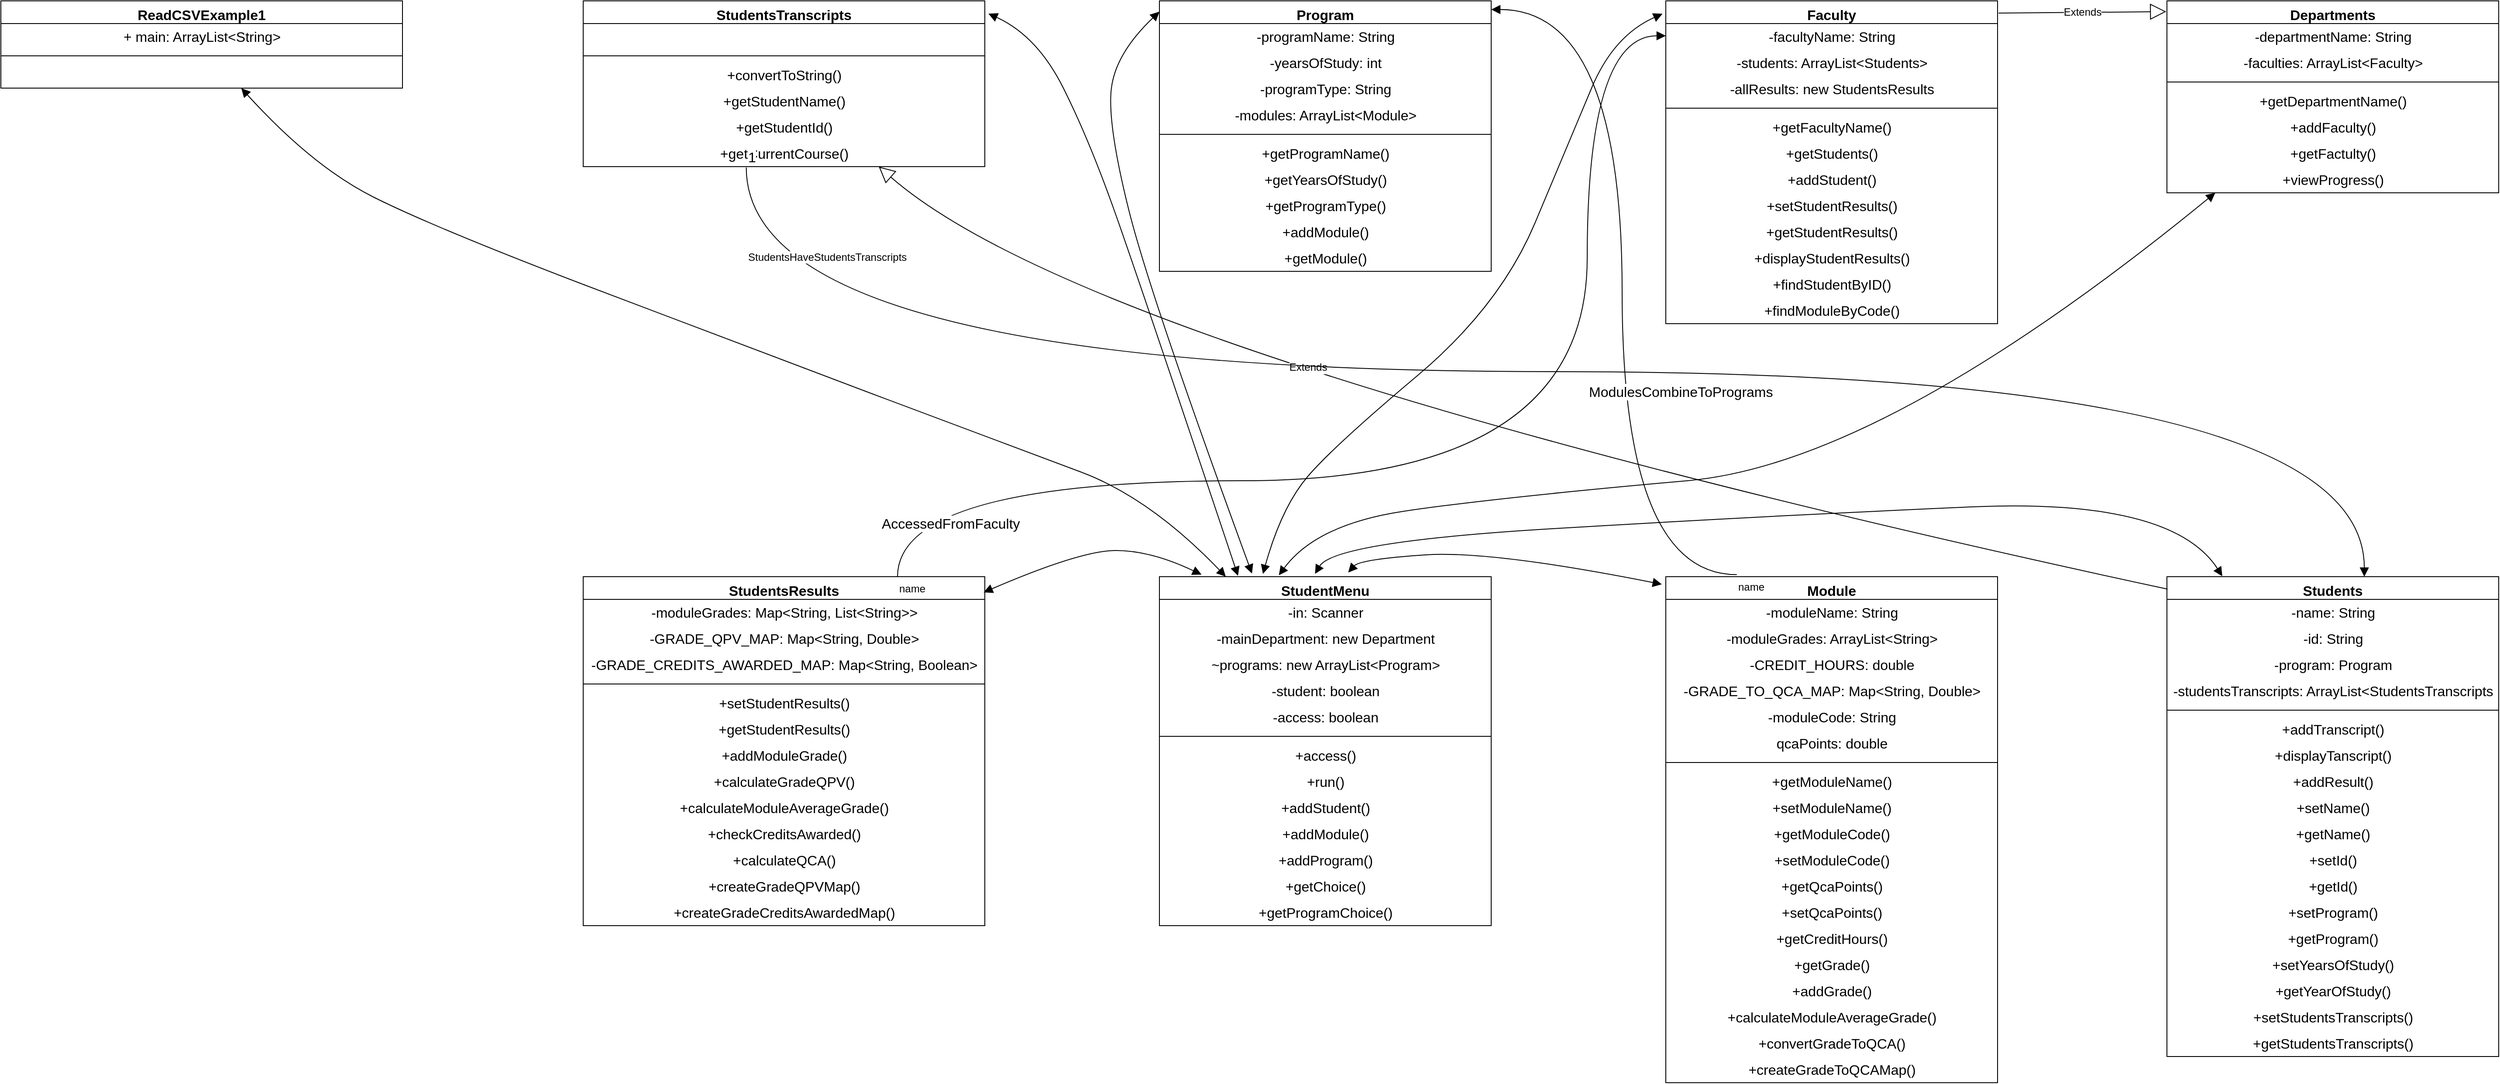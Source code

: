 <mxfile version="22.1.4" type="google">
  <diagram id="C5RBs43oDa-KdzZeNtuy" name="Page-1">
    <mxGraphModel grid="1" page="1" gridSize="10" guides="1" tooltips="1" connect="1" arrows="1" fold="1" pageScale="1" pageWidth="827" pageHeight="1169" math="0" shadow="0">
      <root>
        <mxCell id="WIyWlLk6GJQsqaUBKTNV-0" />
        <mxCell id="WIyWlLk6GJQsqaUBKTNV-1" parent="WIyWlLk6GJQsqaUBKTNV-0" />
        <mxCell id="qQzHSmO-j4dciJ9nCnh8-6" value="Students" style="swimlane;fontStyle=1;align=center;verticalAlign=top;childLayout=stackLayout;horizontal=1;startSize=26;horizontalStack=0;resizeParent=1;resizeParentMax=0;resizeLast=0;collapsible=1;marginBottom=0;whiteSpace=wrap;html=1;fontSize=16;" vertex="1" parent="WIyWlLk6GJQsqaUBKTNV-1">
          <mxGeometry x="414" y="720" width="380" height="550" as="geometry" />
        </mxCell>
        <mxCell id="qQzHSmO-j4dciJ9nCnh8-13" value="-name: String" style="text;html=1;align=center;verticalAlign=middle;resizable=0;points=[];autosize=1;strokeColor=none;fillColor=none;fontSize=16;" vertex="1" parent="qQzHSmO-j4dciJ9nCnh8-6">
          <mxGeometry y="26" width="380" height="30" as="geometry" />
        </mxCell>
        <mxCell id="qQzHSmO-j4dciJ9nCnh8-14" value="-id: String" style="text;html=1;align=center;verticalAlign=middle;resizable=0;points=[];autosize=1;strokeColor=none;fillColor=none;fontSize=16;" vertex="1" parent="qQzHSmO-j4dciJ9nCnh8-6">
          <mxGeometry y="56" width="380" height="30" as="geometry" />
        </mxCell>
        <mxCell id="qQzHSmO-j4dciJ9nCnh8-16" value="-program: Program" style="text;html=1;align=center;verticalAlign=middle;resizable=0;points=[];autosize=1;strokeColor=none;fillColor=none;fontSize=16;" vertex="1" parent="qQzHSmO-j4dciJ9nCnh8-6">
          <mxGeometry y="86" width="380" height="30" as="geometry" />
        </mxCell>
        <mxCell id="qQzHSmO-j4dciJ9nCnh8-15" value="-studentsTranscripts: ArrayList&amp;lt;StudentsTranscripts" style="text;html=1;align=center;verticalAlign=middle;resizable=0;points=[];autosize=1;strokeColor=none;fillColor=none;fontSize=16;" vertex="1" parent="qQzHSmO-j4dciJ9nCnh8-6">
          <mxGeometry y="116" width="380" height="30" as="geometry" />
        </mxCell>
        <mxCell id="qQzHSmO-j4dciJ9nCnh8-8" value="" style="line;strokeWidth=1;fillColor=none;align=left;verticalAlign=middle;spacingTop=-1;spacingLeft=3;spacingRight=3;rotatable=0;labelPosition=right;points=[];portConstraint=eastwest;strokeColor=inherit;fontSize=16;" vertex="1" parent="qQzHSmO-j4dciJ9nCnh8-6">
          <mxGeometry y="146" width="380" height="14" as="geometry" />
        </mxCell>
        <mxCell id="qQzHSmO-j4dciJ9nCnh8-122" value="+addTranscript()" style="text;html=1;align=center;verticalAlign=middle;resizable=0;points=[];autosize=1;strokeColor=none;fillColor=none;fontSize=16;" vertex="1" parent="qQzHSmO-j4dciJ9nCnh8-6">
          <mxGeometry y="160" width="380" height="30" as="geometry" />
        </mxCell>
        <mxCell id="qQzHSmO-j4dciJ9nCnh8-123" value="+displayTanscript()" style="text;html=1;align=center;verticalAlign=middle;resizable=0;points=[];autosize=1;strokeColor=none;fillColor=none;fontSize=16;" vertex="1" parent="qQzHSmO-j4dciJ9nCnh8-6">
          <mxGeometry y="190" width="380" height="30" as="geometry" />
        </mxCell>
        <mxCell id="qQzHSmO-j4dciJ9nCnh8-129" value="+addResult()" style="text;html=1;align=center;verticalAlign=middle;resizable=0;points=[];autosize=1;strokeColor=none;fillColor=none;fontSize=16;" vertex="1" parent="qQzHSmO-j4dciJ9nCnh8-6">
          <mxGeometry y="220" width="380" height="30" as="geometry" />
        </mxCell>
        <mxCell id="qQzHSmO-j4dciJ9nCnh8-128" value="+setName()" style="text;html=1;align=center;verticalAlign=middle;resizable=0;points=[];autosize=1;strokeColor=none;fillColor=none;fontSize=16;" vertex="1" parent="qQzHSmO-j4dciJ9nCnh8-6">
          <mxGeometry y="250" width="380" height="30" as="geometry" />
        </mxCell>
        <mxCell id="qQzHSmO-j4dciJ9nCnh8-131" value="+getName()" style="text;html=1;align=center;verticalAlign=middle;resizable=0;points=[];autosize=1;strokeColor=none;fillColor=none;fontSize=16;" vertex="1" parent="qQzHSmO-j4dciJ9nCnh8-6">
          <mxGeometry y="280" width="380" height="30" as="geometry" />
        </mxCell>
        <mxCell id="qQzHSmO-j4dciJ9nCnh8-130" value="+setId()" style="text;html=1;align=center;verticalAlign=middle;resizable=0;points=[];autosize=1;strokeColor=none;fillColor=none;fontSize=16;" vertex="1" parent="qQzHSmO-j4dciJ9nCnh8-6">
          <mxGeometry y="310" width="380" height="30" as="geometry" />
        </mxCell>
        <mxCell id="qQzHSmO-j4dciJ9nCnh8-124" value="+getId()" style="text;html=1;align=center;verticalAlign=middle;resizable=0;points=[];autosize=1;strokeColor=none;fillColor=none;fontSize=16;" vertex="1" parent="qQzHSmO-j4dciJ9nCnh8-6">
          <mxGeometry y="340" width="380" height="30" as="geometry" />
        </mxCell>
        <mxCell id="qQzHSmO-j4dciJ9nCnh8-125" value="+setProgram()" style="text;html=1;align=center;verticalAlign=middle;resizable=0;points=[];autosize=1;strokeColor=none;fillColor=none;fontSize=16;" vertex="1" parent="qQzHSmO-j4dciJ9nCnh8-6">
          <mxGeometry y="370" width="380" height="30" as="geometry" />
        </mxCell>
        <mxCell id="qQzHSmO-j4dciJ9nCnh8-127" value="+getProgram()" style="text;html=1;align=center;verticalAlign=middle;resizable=0;points=[];autosize=1;strokeColor=none;fillColor=none;fontSize=16;" vertex="1" parent="qQzHSmO-j4dciJ9nCnh8-6">
          <mxGeometry y="400" width="380" height="30" as="geometry" />
        </mxCell>
        <mxCell id="qQzHSmO-j4dciJ9nCnh8-126" value="+setYearsOfStudy()" style="text;html=1;align=center;verticalAlign=middle;resizable=0;points=[];autosize=1;strokeColor=none;fillColor=none;fontSize=16;" vertex="1" parent="qQzHSmO-j4dciJ9nCnh8-6">
          <mxGeometry y="430" width="380" height="30" as="geometry" />
        </mxCell>
        <mxCell id="qQzHSmO-j4dciJ9nCnh8-18" value="+getYearOfStudy()" style="text;html=1;align=center;verticalAlign=middle;resizable=0;points=[];autosize=1;strokeColor=none;fillColor=none;fontSize=16;" vertex="1" parent="qQzHSmO-j4dciJ9nCnh8-6">
          <mxGeometry y="460" width="380" height="30" as="geometry" />
        </mxCell>
        <mxCell id="qQzHSmO-j4dciJ9nCnh8-132" value="+setStudentsTranscripts()" style="text;html=1;align=center;verticalAlign=middle;resizable=0;points=[];autosize=1;strokeColor=none;fillColor=none;fontSize=16;" vertex="1" parent="qQzHSmO-j4dciJ9nCnh8-6">
          <mxGeometry y="490" width="380" height="30" as="geometry" />
        </mxCell>
        <mxCell id="qQzHSmO-j4dciJ9nCnh8-17" value="+getStudentsTranscripts()" style="text;html=1;align=center;verticalAlign=middle;resizable=0;points=[];autosize=1;strokeColor=none;fillColor=none;fontSize=16;" vertex="1" parent="qQzHSmO-j4dciJ9nCnh8-6">
          <mxGeometry y="520" width="380" height="30" as="geometry" />
        </mxCell>
        <mxCell id="qQzHSmO-j4dciJ9nCnh8-19" value="Departments" style="swimlane;fontStyle=1;align=center;verticalAlign=top;childLayout=stackLayout;horizontal=1;startSize=26;horizontalStack=0;resizeParent=1;resizeParentMax=0;resizeLast=0;collapsible=1;marginBottom=0;whiteSpace=wrap;html=1;fontSize=16;" vertex="1" parent="WIyWlLk6GJQsqaUBKTNV-1">
          <mxGeometry x="414" y="60" width="380" height="220" as="geometry" />
        </mxCell>
        <mxCell id="qQzHSmO-j4dciJ9nCnh8-20" value="-departmentName: String" style="text;html=1;align=center;verticalAlign=middle;resizable=0;points=[];autosize=1;strokeColor=none;fillColor=none;fontSize=16;" vertex="1" parent="qQzHSmO-j4dciJ9nCnh8-19">
          <mxGeometry y="26" width="380" height="30" as="geometry" />
        </mxCell>
        <mxCell id="qQzHSmO-j4dciJ9nCnh8-21" value="-faculties: ArrayList&amp;lt;Faculty&amp;gt;" style="text;html=1;align=center;verticalAlign=middle;resizable=0;points=[];autosize=1;strokeColor=none;fillColor=none;fontSize=16;" vertex="1" parent="qQzHSmO-j4dciJ9nCnh8-19">
          <mxGeometry y="56" width="380" height="30" as="geometry" />
        </mxCell>
        <mxCell id="qQzHSmO-j4dciJ9nCnh8-24" value="" style="line;strokeWidth=1;fillColor=none;align=left;verticalAlign=middle;spacingTop=-1;spacingLeft=3;spacingRight=3;rotatable=0;labelPosition=right;points=[];portConstraint=eastwest;strokeColor=inherit;fontSize=16;" vertex="1" parent="qQzHSmO-j4dciJ9nCnh8-19">
          <mxGeometry y="86" width="380" height="14" as="geometry" />
        </mxCell>
        <mxCell id="qQzHSmO-j4dciJ9nCnh8-25" value="+getDepartmentName()" style="text;html=1;align=center;verticalAlign=middle;resizable=0;points=[];autosize=1;strokeColor=none;fillColor=none;fontSize=16;" vertex="1" parent="qQzHSmO-j4dciJ9nCnh8-19">
          <mxGeometry y="100" width="380" height="30" as="geometry" />
        </mxCell>
        <mxCell id="qQzHSmO-j4dciJ9nCnh8-26" value="+addFaculty()" style="text;html=1;align=center;verticalAlign=middle;resizable=0;points=[];autosize=1;strokeColor=none;fillColor=none;fontSize=16;" vertex="1" parent="qQzHSmO-j4dciJ9nCnh8-19">
          <mxGeometry y="130" width="380" height="30" as="geometry" />
        </mxCell>
        <mxCell id="qQzHSmO-j4dciJ9nCnh8-83" value="+getFactulty()" style="text;html=1;align=center;verticalAlign=middle;resizable=0;points=[];autosize=1;strokeColor=none;fillColor=none;fontSize=16;" vertex="1" parent="qQzHSmO-j4dciJ9nCnh8-19">
          <mxGeometry y="160" width="380" height="30" as="geometry" />
        </mxCell>
        <mxCell id="qQzHSmO-j4dciJ9nCnh8-84" value="+viewProgress()" style="text;html=1;align=center;verticalAlign=middle;resizable=0;points=[];autosize=1;strokeColor=none;fillColor=none;fontSize=16;" vertex="1" parent="qQzHSmO-j4dciJ9nCnh8-19">
          <mxGeometry y="190" width="380" height="30" as="geometry" />
        </mxCell>
        <mxCell id="qQzHSmO-j4dciJ9nCnh8-27" value="Faculty" style="swimlane;fontStyle=1;align=center;verticalAlign=top;childLayout=stackLayout;horizontal=1;startSize=26;horizontalStack=0;resizeParent=1;resizeParentMax=0;resizeLast=0;collapsible=1;marginBottom=0;whiteSpace=wrap;html=1;fontSize=16;" vertex="1" parent="WIyWlLk6GJQsqaUBKTNV-1">
          <mxGeometry x="-160" y="60" width="380" height="370" as="geometry" />
        </mxCell>
        <mxCell id="qQzHSmO-j4dciJ9nCnh8-28" value="-facultyName: String" style="text;html=1;align=center;verticalAlign=middle;resizable=0;points=[];autosize=1;strokeColor=none;fillColor=none;fontSize=16;" vertex="1" parent="qQzHSmO-j4dciJ9nCnh8-27">
          <mxGeometry y="26" width="380" height="30" as="geometry" />
        </mxCell>
        <mxCell id="qQzHSmO-j4dciJ9nCnh8-29" value="-students: ArrayList&amp;lt;Students&amp;gt;" style="text;html=1;align=center;verticalAlign=middle;resizable=0;points=[];autosize=1;strokeColor=none;fillColor=none;fontSize=16;" vertex="1" parent="qQzHSmO-j4dciJ9nCnh8-27">
          <mxGeometry y="56" width="380" height="30" as="geometry" />
        </mxCell>
        <mxCell id="qQzHSmO-j4dciJ9nCnh8-30" value="-allResults: new StudentsResults" style="text;html=1;align=center;verticalAlign=middle;resizable=0;points=[];autosize=1;strokeColor=none;fillColor=none;fontSize=16;" vertex="1" parent="qQzHSmO-j4dciJ9nCnh8-27">
          <mxGeometry y="86" width="380" height="30" as="geometry" />
        </mxCell>
        <mxCell id="qQzHSmO-j4dciJ9nCnh8-31" value="" style="line;strokeWidth=1;fillColor=none;align=left;verticalAlign=middle;spacingTop=-1;spacingLeft=3;spacingRight=3;rotatable=0;labelPosition=right;points=[];portConstraint=eastwest;strokeColor=inherit;fontSize=16;" vertex="1" parent="qQzHSmO-j4dciJ9nCnh8-27">
          <mxGeometry y="116" width="380" height="14" as="geometry" />
        </mxCell>
        <mxCell id="qQzHSmO-j4dciJ9nCnh8-32" value="+getFacultyName()" style="text;html=1;align=center;verticalAlign=middle;resizable=0;points=[];autosize=1;strokeColor=none;fillColor=none;fontSize=16;" vertex="1" parent="qQzHSmO-j4dciJ9nCnh8-27">
          <mxGeometry y="130" width="380" height="30" as="geometry" />
        </mxCell>
        <mxCell id="qQzHSmO-j4dciJ9nCnh8-33" value="+getStudents()" style="text;html=1;align=center;verticalAlign=middle;resizable=0;points=[];autosize=1;strokeColor=none;fillColor=none;fontSize=16;" vertex="1" parent="qQzHSmO-j4dciJ9nCnh8-27">
          <mxGeometry y="160" width="380" height="30" as="geometry" />
        </mxCell>
        <mxCell id="qQzHSmO-j4dciJ9nCnh8-85" value="+addStudent()" style="text;html=1;align=center;verticalAlign=middle;resizable=0;points=[];autosize=1;strokeColor=none;fillColor=none;fontSize=16;" vertex="1" parent="qQzHSmO-j4dciJ9nCnh8-27">
          <mxGeometry y="190" width="380" height="30" as="geometry" />
        </mxCell>
        <mxCell id="qQzHSmO-j4dciJ9nCnh8-86" value="+setStudentResults()" style="text;html=1;align=center;verticalAlign=middle;resizable=0;points=[];autosize=1;strokeColor=none;fillColor=none;fontSize=16;" vertex="1" parent="qQzHSmO-j4dciJ9nCnh8-27">
          <mxGeometry y="220" width="380" height="30" as="geometry" />
        </mxCell>
        <mxCell id="qQzHSmO-j4dciJ9nCnh8-87" value="+getStudentResults()" style="text;html=1;align=center;verticalAlign=middle;resizable=0;points=[];autosize=1;strokeColor=none;fillColor=none;fontSize=16;" vertex="1" parent="qQzHSmO-j4dciJ9nCnh8-27">
          <mxGeometry y="250" width="380" height="30" as="geometry" />
        </mxCell>
        <mxCell id="qQzHSmO-j4dciJ9nCnh8-88" value="+displayStudentResults()" style="text;html=1;align=center;verticalAlign=middle;resizable=0;points=[];autosize=1;strokeColor=none;fillColor=none;fontSize=16;" vertex="1" parent="qQzHSmO-j4dciJ9nCnh8-27">
          <mxGeometry y="280" width="380" height="30" as="geometry" />
        </mxCell>
        <mxCell id="qQzHSmO-j4dciJ9nCnh8-90" value="+findStudentByID()" style="text;html=1;align=center;verticalAlign=middle;resizable=0;points=[];autosize=1;strokeColor=none;fillColor=none;fontSize=16;" vertex="1" parent="qQzHSmO-j4dciJ9nCnh8-27">
          <mxGeometry y="310" width="380" height="30" as="geometry" />
        </mxCell>
        <mxCell id="qQzHSmO-j4dciJ9nCnh8-89" value="+findModuleByCode()" style="text;html=1;align=center;verticalAlign=middle;resizable=0;points=[];autosize=1;strokeColor=none;fillColor=none;fontSize=16;" vertex="1" parent="qQzHSmO-j4dciJ9nCnh8-27">
          <mxGeometry y="340" width="380" height="30" as="geometry" />
        </mxCell>
        <mxCell id="qQzHSmO-j4dciJ9nCnh8-34" value="Module" style="swimlane;fontStyle=1;align=center;verticalAlign=top;childLayout=stackLayout;horizontal=1;startSize=26;horizontalStack=0;resizeParent=1;resizeParentMax=0;resizeLast=0;collapsible=1;marginBottom=0;whiteSpace=wrap;html=1;fontSize=16;" vertex="1" parent="WIyWlLk6GJQsqaUBKTNV-1">
          <mxGeometry x="-160" y="720" width="380" height="580" as="geometry" />
        </mxCell>
        <mxCell id="qQzHSmO-j4dciJ9nCnh8-35" value="-moduleName: String" style="text;html=1;align=center;verticalAlign=middle;resizable=0;points=[];autosize=1;strokeColor=none;fillColor=none;fontSize=16;" vertex="1" parent="qQzHSmO-j4dciJ9nCnh8-34">
          <mxGeometry y="26" width="380" height="30" as="geometry" />
        </mxCell>
        <mxCell id="qQzHSmO-j4dciJ9nCnh8-43" value="-moduleGrades: ArrayList&amp;lt;String&amp;gt;" style="text;html=1;align=center;verticalAlign=middle;resizable=0;points=[];autosize=1;strokeColor=none;fillColor=none;fontSize=16;" vertex="1" parent="qQzHSmO-j4dciJ9nCnh8-34">
          <mxGeometry y="56" width="380" height="30" as="geometry" />
        </mxCell>
        <mxCell id="qQzHSmO-j4dciJ9nCnh8-41" value="-CREDIT_HOURS: double" style="text;html=1;align=center;verticalAlign=middle;resizable=0;points=[];autosize=1;strokeColor=none;fillColor=none;fontSize=16;" vertex="1" parent="qQzHSmO-j4dciJ9nCnh8-34">
          <mxGeometry y="86" width="380" height="30" as="geometry" />
        </mxCell>
        <mxCell id="qQzHSmO-j4dciJ9nCnh8-42" value="-GRADE_TO_QCA_MAP: Map&amp;lt;String, Double&amp;gt;" style="text;html=1;align=center;verticalAlign=middle;resizable=0;points=[];autosize=1;strokeColor=none;fillColor=none;fontSize=16;" vertex="1" parent="qQzHSmO-j4dciJ9nCnh8-34">
          <mxGeometry y="116" width="380" height="30" as="geometry" />
        </mxCell>
        <mxCell id="qQzHSmO-j4dciJ9nCnh8-36" value="-moduleCode: String" style="text;html=1;align=center;verticalAlign=middle;resizable=0;points=[];autosize=1;strokeColor=none;fillColor=none;fontSize=16;" vertex="1" parent="qQzHSmO-j4dciJ9nCnh8-34">
          <mxGeometry y="146" width="380" height="30" as="geometry" />
        </mxCell>
        <mxCell id="qQzHSmO-j4dciJ9nCnh8-37" value="qcaPoints: double" style="text;html=1;align=center;verticalAlign=middle;resizable=0;points=[];autosize=1;strokeColor=none;fillColor=none;fontSize=16;" vertex="1" parent="qQzHSmO-j4dciJ9nCnh8-34">
          <mxGeometry y="176" width="380" height="30" as="geometry" />
        </mxCell>
        <mxCell id="qQzHSmO-j4dciJ9nCnh8-38" value="" style="line;strokeWidth=1;fillColor=none;align=left;verticalAlign=middle;spacingTop=-1;spacingLeft=3;spacingRight=3;rotatable=0;labelPosition=right;points=[];portConstraint=eastwest;strokeColor=inherit;fontSize=16;" vertex="1" parent="qQzHSmO-j4dciJ9nCnh8-34">
          <mxGeometry y="206" width="380" height="14" as="geometry" />
        </mxCell>
        <mxCell id="qQzHSmO-j4dciJ9nCnh8-39" value="+getModuleName()" style="text;html=1;align=center;verticalAlign=middle;resizable=0;points=[];autosize=1;strokeColor=none;fillColor=none;fontSize=16;" vertex="1" parent="qQzHSmO-j4dciJ9nCnh8-34">
          <mxGeometry y="220" width="380" height="30" as="geometry" />
        </mxCell>
        <mxCell id="qQzHSmO-j4dciJ9nCnh8-40" value="+setModuleName()" style="text;html=1;align=center;verticalAlign=middle;resizable=0;points=[];autosize=1;strokeColor=none;fillColor=none;fontSize=16;" vertex="1" parent="qQzHSmO-j4dciJ9nCnh8-34">
          <mxGeometry y="250" width="380" height="30" as="geometry" />
        </mxCell>
        <mxCell id="qQzHSmO-j4dciJ9nCnh8-93" value="+getModuleCode()" style="text;html=1;align=center;verticalAlign=middle;resizable=0;points=[];autosize=1;strokeColor=none;fillColor=none;fontSize=16;" vertex="1" parent="qQzHSmO-j4dciJ9nCnh8-34">
          <mxGeometry y="280" width="380" height="30" as="geometry" />
        </mxCell>
        <mxCell id="qQzHSmO-j4dciJ9nCnh8-91" value="+setModuleCode()" style="text;html=1;align=center;verticalAlign=middle;resizable=0;points=[];autosize=1;strokeColor=none;fillColor=none;fontSize=16;" vertex="1" parent="qQzHSmO-j4dciJ9nCnh8-34">
          <mxGeometry y="310" width="380" height="30" as="geometry" />
        </mxCell>
        <mxCell id="qQzHSmO-j4dciJ9nCnh8-94" value="+getQcaPoints()" style="text;html=1;align=center;verticalAlign=middle;resizable=0;points=[];autosize=1;strokeColor=none;fillColor=none;fontSize=16;" vertex="1" parent="qQzHSmO-j4dciJ9nCnh8-34">
          <mxGeometry y="340" width="380" height="30" as="geometry" />
        </mxCell>
        <mxCell id="qQzHSmO-j4dciJ9nCnh8-95" value="+setQcaPoints()" style="text;html=1;align=center;verticalAlign=middle;resizable=0;points=[];autosize=1;strokeColor=none;fillColor=none;fontSize=16;" vertex="1" parent="qQzHSmO-j4dciJ9nCnh8-34">
          <mxGeometry y="370" width="380" height="30" as="geometry" />
        </mxCell>
        <mxCell id="qQzHSmO-j4dciJ9nCnh8-96" value="+getCreditHours()" style="text;html=1;align=center;verticalAlign=middle;resizable=0;points=[];autosize=1;strokeColor=none;fillColor=none;fontSize=16;" vertex="1" parent="qQzHSmO-j4dciJ9nCnh8-34">
          <mxGeometry y="400" width="380" height="30" as="geometry" />
        </mxCell>
        <mxCell id="qQzHSmO-j4dciJ9nCnh8-92" value="+getGrade()" style="text;html=1;align=center;verticalAlign=middle;resizable=0;points=[];autosize=1;strokeColor=none;fillColor=none;fontSize=16;" vertex="1" parent="qQzHSmO-j4dciJ9nCnh8-34">
          <mxGeometry y="430" width="380" height="30" as="geometry" />
        </mxCell>
        <mxCell id="qQzHSmO-j4dciJ9nCnh8-97" value="+addGrade()" style="text;html=1;align=center;verticalAlign=middle;resizable=0;points=[];autosize=1;strokeColor=none;fillColor=none;fontSize=16;" vertex="1" parent="qQzHSmO-j4dciJ9nCnh8-34">
          <mxGeometry y="460" width="380" height="30" as="geometry" />
        </mxCell>
        <mxCell id="qQzHSmO-j4dciJ9nCnh8-98" value="+calculateModuleAverageGrade()" style="text;html=1;align=center;verticalAlign=middle;resizable=0;points=[];autosize=1;strokeColor=none;fillColor=none;fontSize=16;" vertex="1" parent="qQzHSmO-j4dciJ9nCnh8-34">
          <mxGeometry y="490" width="380" height="30" as="geometry" />
        </mxCell>
        <mxCell id="qQzHSmO-j4dciJ9nCnh8-101" value="+convertGradeToQCA()" style="text;html=1;align=center;verticalAlign=middle;resizable=0;points=[];autosize=1;strokeColor=none;fillColor=none;fontSize=16;" vertex="1" parent="qQzHSmO-j4dciJ9nCnh8-34">
          <mxGeometry y="520" width="380" height="30" as="geometry" />
        </mxCell>
        <mxCell id="qQzHSmO-j4dciJ9nCnh8-100" value="+createGradeToQCAMap()" style="text;html=1;align=center;verticalAlign=middle;resizable=0;points=[];autosize=1;strokeColor=none;fillColor=none;fontSize=16;" vertex="1" parent="qQzHSmO-j4dciJ9nCnh8-34">
          <mxGeometry y="550" width="380" height="30" as="geometry" />
        </mxCell>
        <mxCell id="qQzHSmO-j4dciJ9nCnh8-44" value="Program" style="swimlane;fontStyle=1;align=center;verticalAlign=top;childLayout=stackLayout;horizontal=1;startSize=26;horizontalStack=0;resizeParent=1;resizeParentMax=0;resizeLast=0;collapsible=1;marginBottom=0;whiteSpace=wrap;html=1;fontSize=16;" vertex="1" parent="WIyWlLk6GJQsqaUBKTNV-1">
          <mxGeometry x="-740" y="60" width="380" height="310" as="geometry" />
        </mxCell>
        <mxCell id="qQzHSmO-j4dciJ9nCnh8-45" value="-programName: String" style="text;html=1;align=center;verticalAlign=middle;resizable=0;points=[];autosize=1;strokeColor=none;fillColor=none;fontSize=16;" vertex="1" parent="qQzHSmO-j4dciJ9nCnh8-44">
          <mxGeometry y="26" width="380" height="30" as="geometry" />
        </mxCell>
        <mxCell id="qQzHSmO-j4dciJ9nCnh8-46" value="-yearsOfStudy: int" style="text;html=1;align=center;verticalAlign=middle;resizable=0;points=[];autosize=1;strokeColor=none;fillColor=none;fontSize=16;" vertex="1" parent="qQzHSmO-j4dciJ9nCnh8-44">
          <mxGeometry y="56" width="380" height="30" as="geometry" />
        </mxCell>
        <mxCell id="qQzHSmO-j4dciJ9nCnh8-47" value="-programType: String" style="text;html=1;align=center;verticalAlign=middle;resizable=0;points=[];autosize=1;strokeColor=none;fillColor=none;fontSize=16;" vertex="1" parent="qQzHSmO-j4dciJ9nCnh8-44">
          <mxGeometry y="86" width="380" height="30" as="geometry" />
        </mxCell>
        <mxCell id="qQzHSmO-j4dciJ9nCnh8-51" value="-modules: ArrayList&amp;lt;Module&amp;gt;" style="text;html=1;align=center;verticalAlign=middle;resizable=0;points=[];autosize=1;strokeColor=none;fillColor=none;fontSize=16;" vertex="1" parent="qQzHSmO-j4dciJ9nCnh8-44">
          <mxGeometry y="116" width="380" height="30" as="geometry" />
        </mxCell>
        <mxCell id="qQzHSmO-j4dciJ9nCnh8-48" value="" style="line;strokeWidth=1;fillColor=none;align=left;verticalAlign=middle;spacingTop=-1;spacingLeft=3;spacingRight=3;rotatable=0;labelPosition=right;points=[];portConstraint=eastwest;strokeColor=inherit;fontSize=16;" vertex="1" parent="qQzHSmO-j4dciJ9nCnh8-44">
          <mxGeometry y="146" width="380" height="14" as="geometry" />
        </mxCell>
        <mxCell id="qQzHSmO-j4dciJ9nCnh8-108" value="+getProgramName()" style="text;html=1;align=center;verticalAlign=middle;resizable=0;points=[];autosize=1;strokeColor=none;fillColor=none;fontSize=16;" vertex="1" parent="qQzHSmO-j4dciJ9nCnh8-44">
          <mxGeometry y="160" width="380" height="30" as="geometry" />
        </mxCell>
        <mxCell id="qQzHSmO-j4dciJ9nCnh8-102" value="+getYearsOfStudy()" style="text;html=1;align=center;verticalAlign=middle;resizable=0;points=[];autosize=1;strokeColor=none;fillColor=none;fontSize=16;" vertex="1" parent="qQzHSmO-j4dciJ9nCnh8-44">
          <mxGeometry y="190" width="380" height="30" as="geometry" />
        </mxCell>
        <mxCell id="qQzHSmO-j4dciJ9nCnh8-104" value="+getProgramType()" style="text;html=1;align=center;verticalAlign=middle;resizable=0;points=[];autosize=1;strokeColor=none;fillColor=none;fontSize=16;" vertex="1" parent="qQzHSmO-j4dciJ9nCnh8-44">
          <mxGeometry y="220" width="380" height="30" as="geometry" />
        </mxCell>
        <mxCell id="qQzHSmO-j4dciJ9nCnh8-103" value="+addModule()" style="text;html=1;align=center;verticalAlign=middle;resizable=0;points=[];autosize=1;strokeColor=none;fillColor=none;fontSize=16;" vertex="1" parent="qQzHSmO-j4dciJ9nCnh8-44">
          <mxGeometry y="250" width="380" height="30" as="geometry" />
        </mxCell>
        <mxCell id="qQzHSmO-j4dciJ9nCnh8-107" value="+getModule()" style="text;html=1;align=center;verticalAlign=middle;resizable=0;points=[];autosize=1;strokeColor=none;fillColor=none;fontSize=16;" vertex="1" parent="qQzHSmO-j4dciJ9nCnh8-44">
          <mxGeometry y="280" width="380" height="30" as="geometry" />
        </mxCell>
        <mxCell id="qQzHSmO-j4dciJ9nCnh8-52" value="StudentMenu" style="swimlane;fontStyle=1;align=center;verticalAlign=top;childLayout=stackLayout;horizontal=1;startSize=26;horizontalStack=0;resizeParent=1;resizeParentMax=0;resizeLast=0;collapsible=1;marginBottom=0;whiteSpace=wrap;html=1;fontSize=16;" vertex="1" parent="WIyWlLk6GJQsqaUBKTNV-1">
          <mxGeometry x="-740" y="720" width="380" height="400" as="geometry" />
        </mxCell>
        <mxCell id="qQzHSmO-j4dciJ9nCnh8-53" value="-in: Scanner" style="text;html=1;align=center;verticalAlign=middle;resizable=0;points=[];autosize=1;strokeColor=none;fillColor=none;fontSize=16;" vertex="1" parent="qQzHSmO-j4dciJ9nCnh8-52">
          <mxGeometry y="26" width="380" height="30" as="geometry" />
        </mxCell>
        <mxCell id="qQzHSmO-j4dciJ9nCnh8-54" value="-mainDepartment: new Department" style="text;html=1;align=center;verticalAlign=middle;resizable=0;points=[];autosize=1;strokeColor=none;fillColor=none;fontSize=16;" vertex="1" parent="qQzHSmO-j4dciJ9nCnh8-52">
          <mxGeometry y="56" width="380" height="30" as="geometry" />
        </mxCell>
        <mxCell id="qQzHSmO-j4dciJ9nCnh8-55" value="~programs: new ArrayList&amp;lt;Program&amp;gt;" style="text;html=1;align=center;verticalAlign=middle;resizable=0;points=[];autosize=1;strokeColor=none;fillColor=none;fontSize=16;" vertex="1" parent="qQzHSmO-j4dciJ9nCnh8-52">
          <mxGeometry y="86" width="380" height="30" as="geometry" />
        </mxCell>
        <mxCell id="qQzHSmO-j4dciJ9nCnh8-56" value="-student: boolean" style="text;html=1;align=center;verticalAlign=middle;resizable=0;points=[];autosize=1;strokeColor=none;fillColor=none;fontSize=16;" vertex="1" parent="qQzHSmO-j4dciJ9nCnh8-52">
          <mxGeometry y="116" width="380" height="30" as="geometry" />
        </mxCell>
        <mxCell id="qQzHSmO-j4dciJ9nCnh8-60" value="-access: boolean" style="text;html=1;align=center;verticalAlign=middle;resizable=0;points=[];autosize=1;strokeColor=none;fillColor=none;fontSize=16;" vertex="1" parent="qQzHSmO-j4dciJ9nCnh8-52">
          <mxGeometry y="146" width="380" height="30" as="geometry" />
        </mxCell>
        <mxCell id="qQzHSmO-j4dciJ9nCnh8-57" value="" style="line;strokeWidth=1;fillColor=none;align=left;verticalAlign=middle;spacingTop=-1;spacingLeft=3;spacingRight=3;rotatable=0;labelPosition=right;points=[];portConstraint=eastwest;strokeColor=inherit;fontSize=16;" vertex="1" parent="qQzHSmO-j4dciJ9nCnh8-52">
          <mxGeometry y="176" width="380" height="14" as="geometry" />
        </mxCell>
        <mxCell id="qQzHSmO-j4dciJ9nCnh8-58" value="+access()" style="text;html=1;align=center;verticalAlign=middle;resizable=0;points=[];autosize=1;strokeColor=none;fillColor=none;fontSize=16;" vertex="1" parent="qQzHSmO-j4dciJ9nCnh8-52">
          <mxGeometry y="190" width="380" height="30" as="geometry" />
        </mxCell>
        <mxCell id="qQzHSmO-j4dciJ9nCnh8-133" value="+run()" style="text;html=1;align=center;verticalAlign=middle;resizable=0;points=[];autosize=1;strokeColor=none;fillColor=none;fontSize=16;" vertex="1" parent="qQzHSmO-j4dciJ9nCnh8-52">
          <mxGeometry y="220" width="380" height="30" as="geometry" />
        </mxCell>
        <mxCell id="qQzHSmO-j4dciJ9nCnh8-134" value="+addStudent()" style="text;html=1;align=center;verticalAlign=middle;resizable=0;points=[];autosize=1;strokeColor=none;fillColor=none;fontSize=16;" vertex="1" parent="qQzHSmO-j4dciJ9nCnh8-52">
          <mxGeometry y="250" width="380" height="30" as="geometry" />
        </mxCell>
        <mxCell id="qQzHSmO-j4dciJ9nCnh8-59" value="+addModule()" style="text;html=1;align=center;verticalAlign=middle;resizable=0;points=[];autosize=1;strokeColor=none;fillColor=none;fontSize=16;" vertex="1" parent="qQzHSmO-j4dciJ9nCnh8-52">
          <mxGeometry y="280" width="380" height="30" as="geometry" />
        </mxCell>
        <mxCell id="qQzHSmO-j4dciJ9nCnh8-135" value="+addProgram()" style="text;html=1;align=center;verticalAlign=middle;resizable=0;points=[];autosize=1;strokeColor=none;fillColor=none;fontSize=16;" vertex="1" parent="qQzHSmO-j4dciJ9nCnh8-52">
          <mxGeometry y="310" width="380" height="30" as="geometry" />
        </mxCell>
        <mxCell id="qQzHSmO-j4dciJ9nCnh8-136" value="+getChoice()" style="text;html=1;align=center;verticalAlign=middle;resizable=0;points=[];autosize=1;strokeColor=none;fillColor=none;fontSize=16;" vertex="1" parent="qQzHSmO-j4dciJ9nCnh8-52">
          <mxGeometry y="340" width="380" height="30" as="geometry" />
        </mxCell>
        <mxCell id="qQzHSmO-j4dciJ9nCnh8-137" value="+getProgramChoice()" style="text;html=1;align=center;verticalAlign=middle;resizable=0;points=[];autosize=1;strokeColor=none;fillColor=none;fontSize=16;" vertex="1" parent="qQzHSmO-j4dciJ9nCnh8-52">
          <mxGeometry y="370" width="380" height="30" as="geometry" />
        </mxCell>
        <mxCell id="qQzHSmO-j4dciJ9nCnh8-61" value="ReadCSVExample1&lt;br&gt;" style="swimlane;fontStyle=1;align=center;verticalAlign=top;childLayout=stackLayout;horizontal=1;startSize=26;horizontalStack=0;resizeParent=1;resizeParentMax=0;resizeLast=0;collapsible=1;marginBottom=0;whiteSpace=wrap;html=1;fontSize=16;" vertex="1" parent="WIyWlLk6GJQsqaUBKTNV-1">
          <mxGeometry x="-2067" y="60" width="460" height="100" as="geometry" />
        </mxCell>
        <mxCell id="qQzHSmO-j4dciJ9nCnh8-62" value="+ main: ArrayList&amp;lt;String&amp;gt;" style="text;html=1;align=center;verticalAlign=middle;resizable=0;points=[];autosize=1;strokeColor=none;fillColor=none;fontSize=16;" vertex="1" parent="qQzHSmO-j4dciJ9nCnh8-61">
          <mxGeometry y="26" width="460" height="30" as="geometry" />
        </mxCell>
        <mxCell id="qQzHSmO-j4dciJ9nCnh8-66" value="" style="line;strokeWidth=1;fillColor=none;align=left;verticalAlign=middle;spacingTop=-1;spacingLeft=3;spacingRight=3;rotatable=0;labelPosition=right;points=[];portConstraint=eastwest;strokeColor=inherit;fontSize=16;" vertex="1" parent="qQzHSmO-j4dciJ9nCnh8-61">
          <mxGeometry y="56" width="460" height="14" as="geometry" />
        </mxCell>
        <mxCell id="qQzHSmO-j4dciJ9nCnh8-68" value="&amp;nbsp; &amp;nbsp;&amp;nbsp;" style="text;html=1;align=center;verticalAlign=middle;resizable=0;points=[];autosize=1;strokeColor=none;fillColor=none;fontSize=16;" vertex="1" parent="qQzHSmO-j4dciJ9nCnh8-61">
          <mxGeometry y="70" width="460" height="30" as="geometry" />
        </mxCell>
        <mxCell id="qQzHSmO-j4dciJ9nCnh8-69" value="StudentsResults" style="swimlane;fontStyle=1;align=center;verticalAlign=top;childLayout=stackLayout;horizontal=1;startSize=26;horizontalStack=0;resizeParent=1;resizeParentMax=0;resizeLast=0;collapsible=1;marginBottom=0;whiteSpace=wrap;html=1;fontSize=16;" vertex="1" parent="WIyWlLk6GJQsqaUBKTNV-1">
          <mxGeometry x="-1400" y="720" width="460" height="400" as="geometry" />
        </mxCell>
        <mxCell id="qQzHSmO-j4dciJ9nCnh8-151" value="name" style="endArrow=block;endFill=1;html=1;edgeStyle=orthogonalEdgeStyle;align=left;verticalAlign=top;rounded=0;fontSize=12;startSize=8;endSize=8;curved=1;" edge="1" parent="qQzHSmO-j4dciJ9nCnh8-69" target="qQzHSmO-j4dciJ9nCnh8-27">
          <mxGeometry x="-1" relative="1" as="geometry">
            <mxPoint x="360" as="sourcePoint" />
            <mxPoint x="520" as="targetPoint" />
            <Array as="points">
              <mxPoint x="360" y="-110" />
              <mxPoint x="1150" y="-110" />
              <mxPoint x="1150" y="-620" />
            </Array>
          </mxGeometry>
        </mxCell>
        <mxCell id="qQzHSmO-j4dciJ9nCnh8-152" value="AccessedFromFaculty&lt;br&gt;" style="edgeLabel;resizable=0;html=1;align=left;verticalAlign=bottom;fontSize=16;" connectable="0" vertex="1" parent="qQzHSmO-j4dciJ9nCnh8-151">
          <mxGeometry x="-1" relative="1" as="geometry">
            <mxPoint x="-20" y="-50" as="offset" />
          </mxGeometry>
        </mxCell>
        <mxCell id="qQzHSmO-j4dciJ9nCnh8-70" value="-moduleGrades: Map&amp;lt;String, List&amp;lt;String&amp;gt;&amp;gt;" style="text;html=1;align=center;verticalAlign=middle;resizable=0;points=[];autosize=1;strokeColor=none;fillColor=none;fontSize=16;" vertex="1" parent="qQzHSmO-j4dciJ9nCnh8-69">
          <mxGeometry y="26" width="460" height="30" as="geometry" />
        </mxCell>
        <mxCell id="qQzHSmO-j4dciJ9nCnh8-75" value="-GRADE_QPV_MAP: Map&amp;lt;String, Double&amp;gt;" style="text;html=1;align=center;verticalAlign=middle;resizable=0;points=[];autosize=1;strokeColor=none;fillColor=none;fontSize=16;" vertex="1" parent="qQzHSmO-j4dciJ9nCnh8-69">
          <mxGeometry y="56" width="460" height="30" as="geometry" />
        </mxCell>
        <mxCell id="qQzHSmO-j4dciJ9nCnh8-74" value="-GRADE_CREDITS_AWARDED_MAP: Map&amp;lt;String, Boolean&amp;gt;" style="text;html=1;align=center;verticalAlign=middle;resizable=0;points=[];autosize=1;strokeColor=none;fillColor=none;fontSize=16;" vertex="1" parent="qQzHSmO-j4dciJ9nCnh8-69">
          <mxGeometry y="86" width="460" height="30" as="geometry" />
        </mxCell>
        <mxCell id="qQzHSmO-j4dciJ9nCnh8-71" value="" style="line;strokeWidth=1;fillColor=none;align=left;verticalAlign=middle;spacingTop=-1;spacingLeft=3;spacingRight=3;rotatable=0;labelPosition=right;points=[];portConstraint=eastwest;strokeColor=inherit;fontSize=16;" vertex="1" parent="qQzHSmO-j4dciJ9nCnh8-69">
          <mxGeometry y="116" width="460" height="14" as="geometry" />
        </mxCell>
        <mxCell id="qQzHSmO-j4dciJ9nCnh8-112" value="+setStudentResults()" style="text;html=1;align=center;verticalAlign=middle;resizable=0;points=[];autosize=1;strokeColor=none;fillColor=none;fontSize=16;" vertex="1" parent="qQzHSmO-j4dciJ9nCnh8-69">
          <mxGeometry y="130" width="460" height="30" as="geometry" />
        </mxCell>
        <mxCell id="qQzHSmO-j4dciJ9nCnh8-113" value="+getStudentResults()" style="text;html=1;align=center;verticalAlign=middle;resizable=0;points=[];autosize=1;strokeColor=none;fillColor=none;fontSize=16;" vertex="1" parent="qQzHSmO-j4dciJ9nCnh8-69">
          <mxGeometry y="160" width="460" height="30" as="geometry" />
        </mxCell>
        <mxCell id="qQzHSmO-j4dciJ9nCnh8-114" value="+addModuleGrade()" style="text;html=1;align=center;verticalAlign=middle;resizable=0;points=[];autosize=1;strokeColor=none;fillColor=none;fontSize=16;" vertex="1" parent="qQzHSmO-j4dciJ9nCnh8-69">
          <mxGeometry y="190" width="460" height="30" as="geometry" />
        </mxCell>
        <mxCell id="qQzHSmO-j4dciJ9nCnh8-115" value="+calculateGradeQPV()" style="text;html=1;align=center;verticalAlign=middle;resizable=0;points=[];autosize=1;strokeColor=none;fillColor=none;fontSize=16;" vertex="1" parent="qQzHSmO-j4dciJ9nCnh8-69">
          <mxGeometry y="220" width="460" height="30" as="geometry" />
        </mxCell>
        <mxCell id="qQzHSmO-j4dciJ9nCnh8-116" value="+calculateModuleAverageGrade()" style="text;html=1;align=center;verticalAlign=middle;resizable=0;points=[];autosize=1;strokeColor=none;fillColor=none;fontSize=16;" vertex="1" parent="qQzHSmO-j4dciJ9nCnh8-69">
          <mxGeometry y="250" width="460" height="30" as="geometry" />
        </mxCell>
        <mxCell id="qQzHSmO-j4dciJ9nCnh8-72" value="+checkCreditsAwarded()" style="text;html=1;align=center;verticalAlign=middle;resizable=0;points=[];autosize=1;strokeColor=none;fillColor=none;fontSize=16;" vertex="1" parent="qQzHSmO-j4dciJ9nCnh8-69">
          <mxGeometry y="280" width="460" height="30" as="geometry" />
        </mxCell>
        <mxCell id="qQzHSmO-j4dciJ9nCnh8-119" value="+calculateQCA()" style="text;html=1;align=center;verticalAlign=middle;resizable=0;points=[];autosize=1;strokeColor=none;fillColor=none;fontSize=16;" vertex="1" parent="qQzHSmO-j4dciJ9nCnh8-69">
          <mxGeometry y="310" width="460" height="30" as="geometry" />
        </mxCell>
        <mxCell id="qQzHSmO-j4dciJ9nCnh8-121" value="+createGradeQPVMap()" style="text;html=1;align=center;verticalAlign=middle;resizable=0;points=[];autosize=1;strokeColor=none;fillColor=none;fontSize=16;" vertex="1" parent="qQzHSmO-j4dciJ9nCnh8-69">
          <mxGeometry y="340" width="460" height="30" as="geometry" />
        </mxCell>
        <mxCell id="qQzHSmO-j4dciJ9nCnh8-117" value="+createGradeCreditsAwardedMap()" style="text;html=1;align=center;verticalAlign=middle;resizable=0;points=[];autosize=1;strokeColor=none;fillColor=none;fontSize=16;" vertex="1" parent="qQzHSmO-j4dciJ9nCnh8-69">
          <mxGeometry y="370" width="460" height="30" as="geometry" />
        </mxCell>
        <mxCell id="qQzHSmO-j4dciJ9nCnh8-76" value="StudentsTranscripts" style="swimlane;fontStyle=1;align=center;verticalAlign=top;childLayout=stackLayout;horizontal=1;startSize=26;horizontalStack=0;resizeParent=1;resizeParentMax=0;resizeLast=0;collapsible=1;marginBottom=0;whiteSpace=wrap;html=1;fontSize=16;" vertex="1" parent="WIyWlLk6GJQsqaUBKTNV-1">
          <mxGeometry x="-1400" y="60" width="460" height="190" as="geometry" />
        </mxCell>
        <mxCell id="qQzHSmO-j4dciJ9nCnh8-78" value="&amp;nbsp; &amp;nbsp;&amp;nbsp;" style="text;html=1;align=center;verticalAlign=middle;resizable=0;points=[];autosize=1;strokeColor=none;fillColor=none;fontSize=16;" vertex="1" parent="qQzHSmO-j4dciJ9nCnh8-76">
          <mxGeometry y="26" width="460" height="30" as="geometry" />
        </mxCell>
        <mxCell id="qQzHSmO-j4dciJ9nCnh8-80" value="" style="line;strokeWidth=1;fillColor=none;align=left;verticalAlign=middle;spacingTop=-1;spacingLeft=3;spacingRight=3;rotatable=0;labelPosition=right;points=[];portConstraint=eastwest;strokeColor=inherit;fontSize=16;" vertex="1" parent="qQzHSmO-j4dciJ9nCnh8-76">
          <mxGeometry y="56" width="460" height="14" as="geometry" />
        </mxCell>
        <mxCell id="qQzHSmO-j4dciJ9nCnh8-110" value="+convertToString()" style="text;html=1;align=center;verticalAlign=middle;resizable=0;points=[];autosize=1;strokeColor=none;fillColor=none;fontSize=16;" vertex="1" parent="qQzHSmO-j4dciJ9nCnh8-76">
          <mxGeometry y="70" width="460" height="30" as="geometry" />
        </mxCell>
        <mxCell id="qQzHSmO-j4dciJ9nCnh8-111" value="+getStudentName()" style="text;html=1;align=center;verticalAlign=middle;resizable=0;points=[];autosize=1;strokeColor=none;fillColor=none;fontSize=16;" vertex="1" parent="qQzHSmO-j4dciJ9nCnh8-76">
          <mxGeometry y="100" width="460" height="30" as="geometry" />
        </mxCell>
        <mxCell id="qQzHSmO-j4dciJ9nCnh8-81" value="+getStudentId()" style="text;html=1;align=center;verticalAlign=middle;resizable=0;points=[];autosize=1;strokeColor=none;fillColor=none;fontSize=16;" vertex="1" parent="qQzHSmO-j4dciJ9nCnh8-76">
          <mxGeometry y="130" width="460" height="30" as="geometry" />
        </mxCell>
        <mxCell id="qQzHSmO-j4dciJ9nCnh8-82" value="+getCurrentCourse()" style="text;html=1;align=center;verticalAlign=middle;resizable=0;points=[];autosize=1;strokeColor=none;fillColor=none;fontSize=16;" vertex="1" parent="qQzHSmO-j4dciJ9nCnh8-76">
          <mxGeometry y="160" width="460" height="30" as="geometry" />
        </mxCell>
        <mxCell id="qQzHSmO-j4dciJ9nCnh8-139" value="Extends" style="endArrow=block;endSize=16;endFill=0;html=1;rounded=0;fontSize=12;curved=1;entryX=-0.002;entryY=0.056;entryDx=0;entryDy=0;entryPerimeter=0;exitX=1.003;exitY=0.038;exitDx=0;exitDy=0;exitPerimeter=0;" edge="1" parent="WIyWlLk6GJQsqaUBKTNV-1" source="qQzHSmO-j4dciJ9nCnh8-27" target="qQzHSmO-j4dciJ9nCnh8-19">
          <mxGeometry width="160" relative="1" as="geometry">
            <mxPoint x="230" y="70" as="sourcePoint" />
            <mxPoint x="370" y="70" as="targetPoint" />
          </mxGeometry>
        </mxCell>
        <mxCell id="qQzHSmO-j4dciJ9nCnh8-140" value="Extends" style="endArrow=block;endSize=16;endFill=0;html=1;rounded=0;fontSize=12;curved=1;exitX=0.002;exitY=0.026;exitDx=0;exitDy=0;exitPerimeter=0;" edge="1" parent="WIyWlLk6GJQsqaUBKTNV-1" source="qQzHSmO-j4dciJ9nCnh8-6" target="qQzHSmO-j4dciJ9nCnh8-76">
          <mxGeometry x="0.281" y="-41" width="160" relative="1" as="geometry">
            <mxPoint x="-160" y="720" as="sourcePoint" />
            <mxPoint y="720" as="targetPoint" />
            <Array as="points">
              <mxPoint x="-810" y="470" />
            </Array>
            <mxPoint as="offset" />
          </mxGeometry>
        </mxCell>
        <mxCell id="qQzHSmO-j4dciJ9nCnh8-141" value="" style="endArrow=block;startArrow=block;endFill=1;startFill=1;html=1;rounded=0;fontSize=12;startSize=8;endSize=8;curved=1;exitX=0.997;exitY=0.045;exitDx=0;exitDy=0;exitPerimeter=0;entryX=0.127;entryY=-0.006;entryDx=0;entryDy=0;entryPerimeter=0;" edge="1" parent="WIyWlLk6GJQsqaUBKTNV-1" source="qQzHSmO-j4dciJ9nCnh8-69" target="qQzHSmO-j4dciJ9nCnh8-52">
          <mxGeometry width="160" relative="1" as="geometry">
            <mxPoint x="-1000" y="620" as="sourcePoint" />
            <mxPoint x="-690" y="710" as="targetPoint" />
            <Array as="points">
              <mxPoint x="-830" y="690" />
              <mxPoint x="-750" y="690" />
            </Array>
          </mxGeometry>
        </mxCell>
        <mxCell id="qQzHSmO-j4dciJ9nCnh8-142" value="" style="endArrow=block;startArrow=block;endFill=1;startFill=1;html=1;rounded=0;fontSize=12;startSize=8;endSize=8;curved=1;entryX=1.009;entryY=0.077;entryDx=0;entryDy=0;entryPerimeter=0;" edge="1" parent="WIyWlLk6GJQsqaUBKTNV-1" target="qQzHSmO-j4dciJ9nCnh8-76">
          <mxGeometry width="160" relative="1" as="geometry">
            <mxPoint x="-650" y="719" as="sourcePoint" />
            <mxPoint x="-400" y="670" as="targetPoint" />
            <Array as="points">
              <mxPoint x="-760" y="390" />
              <mxPoint x="-820" y="220" />
              <mxPoint x="-880" y="100" />
            </Array>
          </mxGeometry>
        </mxCell>
        <mxCell id="qQzHSmO-j4dciJ9nCnh8-143" value="" style="endArrow=block;startArrow=block;endFill=1;startFill=1;html=1;rounded=0;fontSize=12;startSize=8;endSize=8;curved=1;exitX=0.279;exitY=-0.009;exitDx=0;exitDy=0;entryX=0;entryY=0.04;entryDx=0;entryDy=0;entryPerimeter=0;exitPerimeter=0;" edge="1" parent="WIyWlLk6GJQsqaUBKTNV-1" source="qQzHSmO-j4dciJ9nCnh8-52" target="qQzHSmO-j4dciJ9nCnh8-44">
          <mxGeometry width="160" relative="1" as="geometry">
            <mxPoint x="-590" y="660" as="sourcePoint" />
            <mxPoint x="-840" y="90" as="targetPoint" />
            <Array as="points">
              <mxPoint x="-750" y="400" />
              <mxPoint x="-800" y="200" />
              <mxPoint x="-790" y="120" />
            </Array>
          </mxGeometry>
        </mxCell>
        <mxCell id="qQzHSmO-j4dciJ9nCnh8-144" value="" style="endArrow=block;startArrow=block;endFill=1;startFill=1;html=1;rounded=0;fontSize=12;startSize=8;endSize=8;curved=1;" edge="1" parent="WIyWlLk6GJQsqaUBKTNV-1" target="qQzHSmO-j4dciJ9nCnh8-61">
          <mxGeometry width="160" relative="1" as="geometry">
            <mxPoint x="-664" y="720" as="sourcePoint" />
            <mxPoint x="-410" y="640" as="targetPoint" />
            <Array as="points">
              <mxPoint x="-750" y="630" />
              <mxPoint x="-910" y="570" />
              <mxPoint x="-1230" y="450" />
              <mxPoint x="-1570" y="320" />
              <mxPoint x="-1710" y="250" />
            </Array>
          </mxGeometry>
        </mxCell>
        <mxCell id="qQzHSmO-j4dciJ9nCnh8-145" value="" style="endArrow=block;startArrow=block;endFill=1;startFill=1;html=1;rounded=0;fontSize=12;startSize=8;endSize=8;curved=1;exitX=0.312;exitY=-0.008;exitDx=0;exitDy=0;exitPerimeter=0;entryX=-0.01;entryY=0.04;entryDx=0;entryDy=0;entryPerimeter=0;" edge="1" parent="WIyWlLk6GJQsqaUBKTNV-1" source="qQzHSmO-j4dciJ9nCnh8-52" target="qQzHSmO-j4dciJ9nCnh8-27">
          <mxGeometry width="160" relative="1" as="geometry">
            <mxPoint x="-560" y="650" as="sourcePoint" />
            <mxPoint x="-400" y="650" as="targetPoint" />
            <Array as="points">
              <mxPoint x="-600" y="640" />
              <mxPoint x="-540" y="570" />
              <mxPoint x="-350" y="410" />
              <mxPoint x="-270" y="220" />
              <mxPoint x="-220" y="100" />
            </Array>
          </mxGeometry>
        </mxCell>
        <mxCell id="qQzHSmO-j4dciJ9nCnh8-146" value="" style="endArrow=block;startArrow=block;endFill=1;startFill=1;html=1;rounded=0;fontSize=12;startSize=8;endSize=8;curved=1;exitX=0.36;exitY=-0.004;exitDx=0;exitDy=0;exitPerimeter=0;" edge="1" parent="WIyWlLk6GJQsqaUBKTNV-1" source="qQzHSmO-j4dciJ9nCnh8-52" target="qQzHSmO-j4dciJ9nCnh8-19">
          <mxGeometry width="160" relative="1" as="geometry">
            <mxPoint x="-520" y="660" as="sourcePoint" />
            <mxPoint x="-360" y="660" as="targetPoint" />
            <Array as="points">
              <mxPoint x="-560" y="660" />
              <mxPoint x="-360" y="630" />
              <mxPoint x="90" y="590" />
            </Array>
          </mxGeometry>
        </mxCell>
        <mxCell id="qQzHSmO-j4dciJ9nCnh8-147" value="" style="endArrow=block;startArrow=block;endFill=1;startFill=1;html=1;rounded=0;fontSize=12;startSize=8;endSize=8;curved=1;exitX=0.469;exitY=-0.008;exitDx=0;exitDy=0;exitPerimeter=0;entryX=0.167;entryY=-0.001;entryDx=0;entryDy=0;entryPerimeter=0;" edge="1" parent="WIyWlLk6GJQsqaUBKTNV-1" source="qQzHSmO-j4dciJ9nCnh8-52" target="qQzHSmO-j4dciJ9nCnh8-6">
          <mxGeometry width="160" relative="1" as="geometry">
            <mxPoint x="-500" y="680" as="sourcePoint" />
            <mxPoint x="-340" y="680" as="targetPoint" />
            <Array as="points">
              <mxPoint x="-540" y="680" />
              <mxPoint x="-40" y="650" />
              <mxPoint x="420" y="630" />
            </Array>
          </mxGeometry>
        </mxCell>
        <mxCell id="qQzHSmO-j4dciJ9nCnh8-148" value="" style="endArrow=block;startArrow=block;endFill=1;startFill=1;html=1;rounded=0;fontSize=12;startSize=8;endSize=8;curved=1;exitX=0.569;exitY=-0.012;exitDx=0;exitDy=0;exitPerimeter=0;entryX=-0.012;entryY=0.015;entryDx=0;entryDy=0;entryPerimeter=0;" edge="1" parent="WIyWlLk6GJQsqaUBKTNV-1" source="qQzHSmO-j4dciJ9nCnh8-52" target="qQzHSmO-j4dciJ9nCnh8-34">
          <mxGeometry width="160" relative="1" as="geometry">
            <mxPoint x="-410" y="690" as="sourcePoint" />
            <mxPoint x="-250" y="690" as="targetPoint" />
            <Array as="points">
              <mxPoint x="-510" y="700" />
              <mxPoint x="-360" y="690" />
            </Array>
          </mxGeometry>
        </mxCell>
        <mxCell id="qQzHSmO-j4dciJ9nCnh8-149" value="name" style="endArrow=block;endFill=1;html=1;edgeStyle=orthogonalEdgeStyle;align=left;verticalAlign=top;rounded=0;fontSize=12;startSize=8;endSize=8;curved=1;exitX=0.214;exitY=-0.004;exitDx=0;exitDy=0;exitPerimeter=0;entryX=1;entryY=0.032;entryDx=0;entryDy=0;entryPerimeter=0;" edge="1" parent="WIyWlLk6GJQsqaUBKTNV-1" source="qQzHSmO-j4dciJ9nCnh8-34" target="qQzHSmO-j4dciJ9nCnh8-44">
          <mxGeometry x="-1" relative="1" as="geometry">
            <mxPoint x="-140" y="700" as="sourcePoint" />
            <mxPoint x="-320" y="70" as="targetPoint" />
            <Array as="points">
              <mxPoint x="-210" y="718" />
              <mxPoint x="-210" y="70" />
            </Array>
          </mxGeometry>
        </mxCell>
        <mxCell id="qQzHSmO-j4dciJ9nCnh8-150" value="ModulesCombineToPrograms" style="edgeLabel;resizable=0;html=1;align=left;verticalAlign=bottom;fontSize=16;" connectable="0" vertex="1" parent="qQzHSmO-j4dciJ9nCnh8-149">
          <mxGeometry x="-1" relative="1" as="geometry">
            <mxPoint x="-171" y="-198" as="offset" />
          </mxGeometry>
        </mxCell>
        <mxCell id="qQzHSmO-j4dciJ9nCnh8-153" value="StudentsHaveStudentsTranscripts" style="endArrow=block;endFill=1;html=1;edgeStyle=orthogonalEdgeStyle;align=left;verticalAlign=top;rounded=0;fontSize=12;startSize=8;endSize=8;curved=1;exitX=0.406;exitY=1.033;exitDx=0;exitDy=0;exitPerimeter=0;entryX=0.595;entryY=0;entryDx=0;entryDy=0;entryPerimeter=0;" edge="1" parent="WIyWlLk6GJQsqaUBKTNV-1" source="qQzHSmO-j4dciJ9nCnh8-82" target="qQzHSmO-j4dciJ9nCnh8-6">
          <mxGeometry x="-0.923" relative="1" as="geometry">
            <mxPoint x="-1210" y="280" as="sourcePoint" />
            <mxPoint x="-1050" y="280" as="targetPoint" />
            <mxPoint as="offset" />
          </mxGeometry>
        </mxCell>
        <mxCell id="qQzHSmO-j4dciJ9nCnh8-154" value="1" style="edgeLabel;resizable=0;html=1;align=left;verticalAlign=bottom;fontSize=16;" connectable="0" vertex="1" parent="qQzHSmO-j4dciJ9nCnh8-153">
          <mxGeometry x="-1" relative="1" as="geometry" />
        </mxCell>
      </root>
    </mxGraphModel>
  </diagram>
</mxfile>
